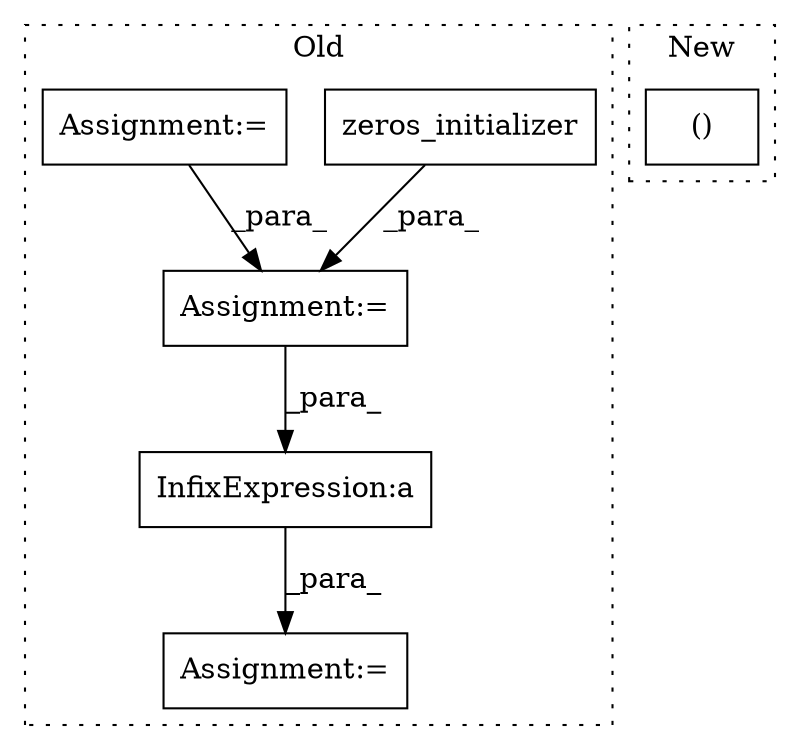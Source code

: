 digraph G {
subgraph cluster0 {
1 [label="zeros_initializer" a="32" s="7235" l="19" shape="box"];
3 [label="InfixExpression:a" a="27" s="7317" l="3" shape="box"];
4 [label="Assignment:=" a="7" s="7274" l="1" shape="box"];
5 [label="Assignment:=" a="7" s="7170" l="1" shape="box"];
6 [label="Assignment:=" a="7" s="6691" l="1" shape="box"];
label = "Old";
style="dotted";
}
subgraph cluster1 {
2 [label="()" a="106" s="7020" l="27" shape="box"];
label = "New";
style="dotted";
}
1 -> 5 [label="_para_"];
3 -> 4 [label="_para_"];
5 -> 3 [label="_para_"];
6 -> 5 [label="_para_"];
}
